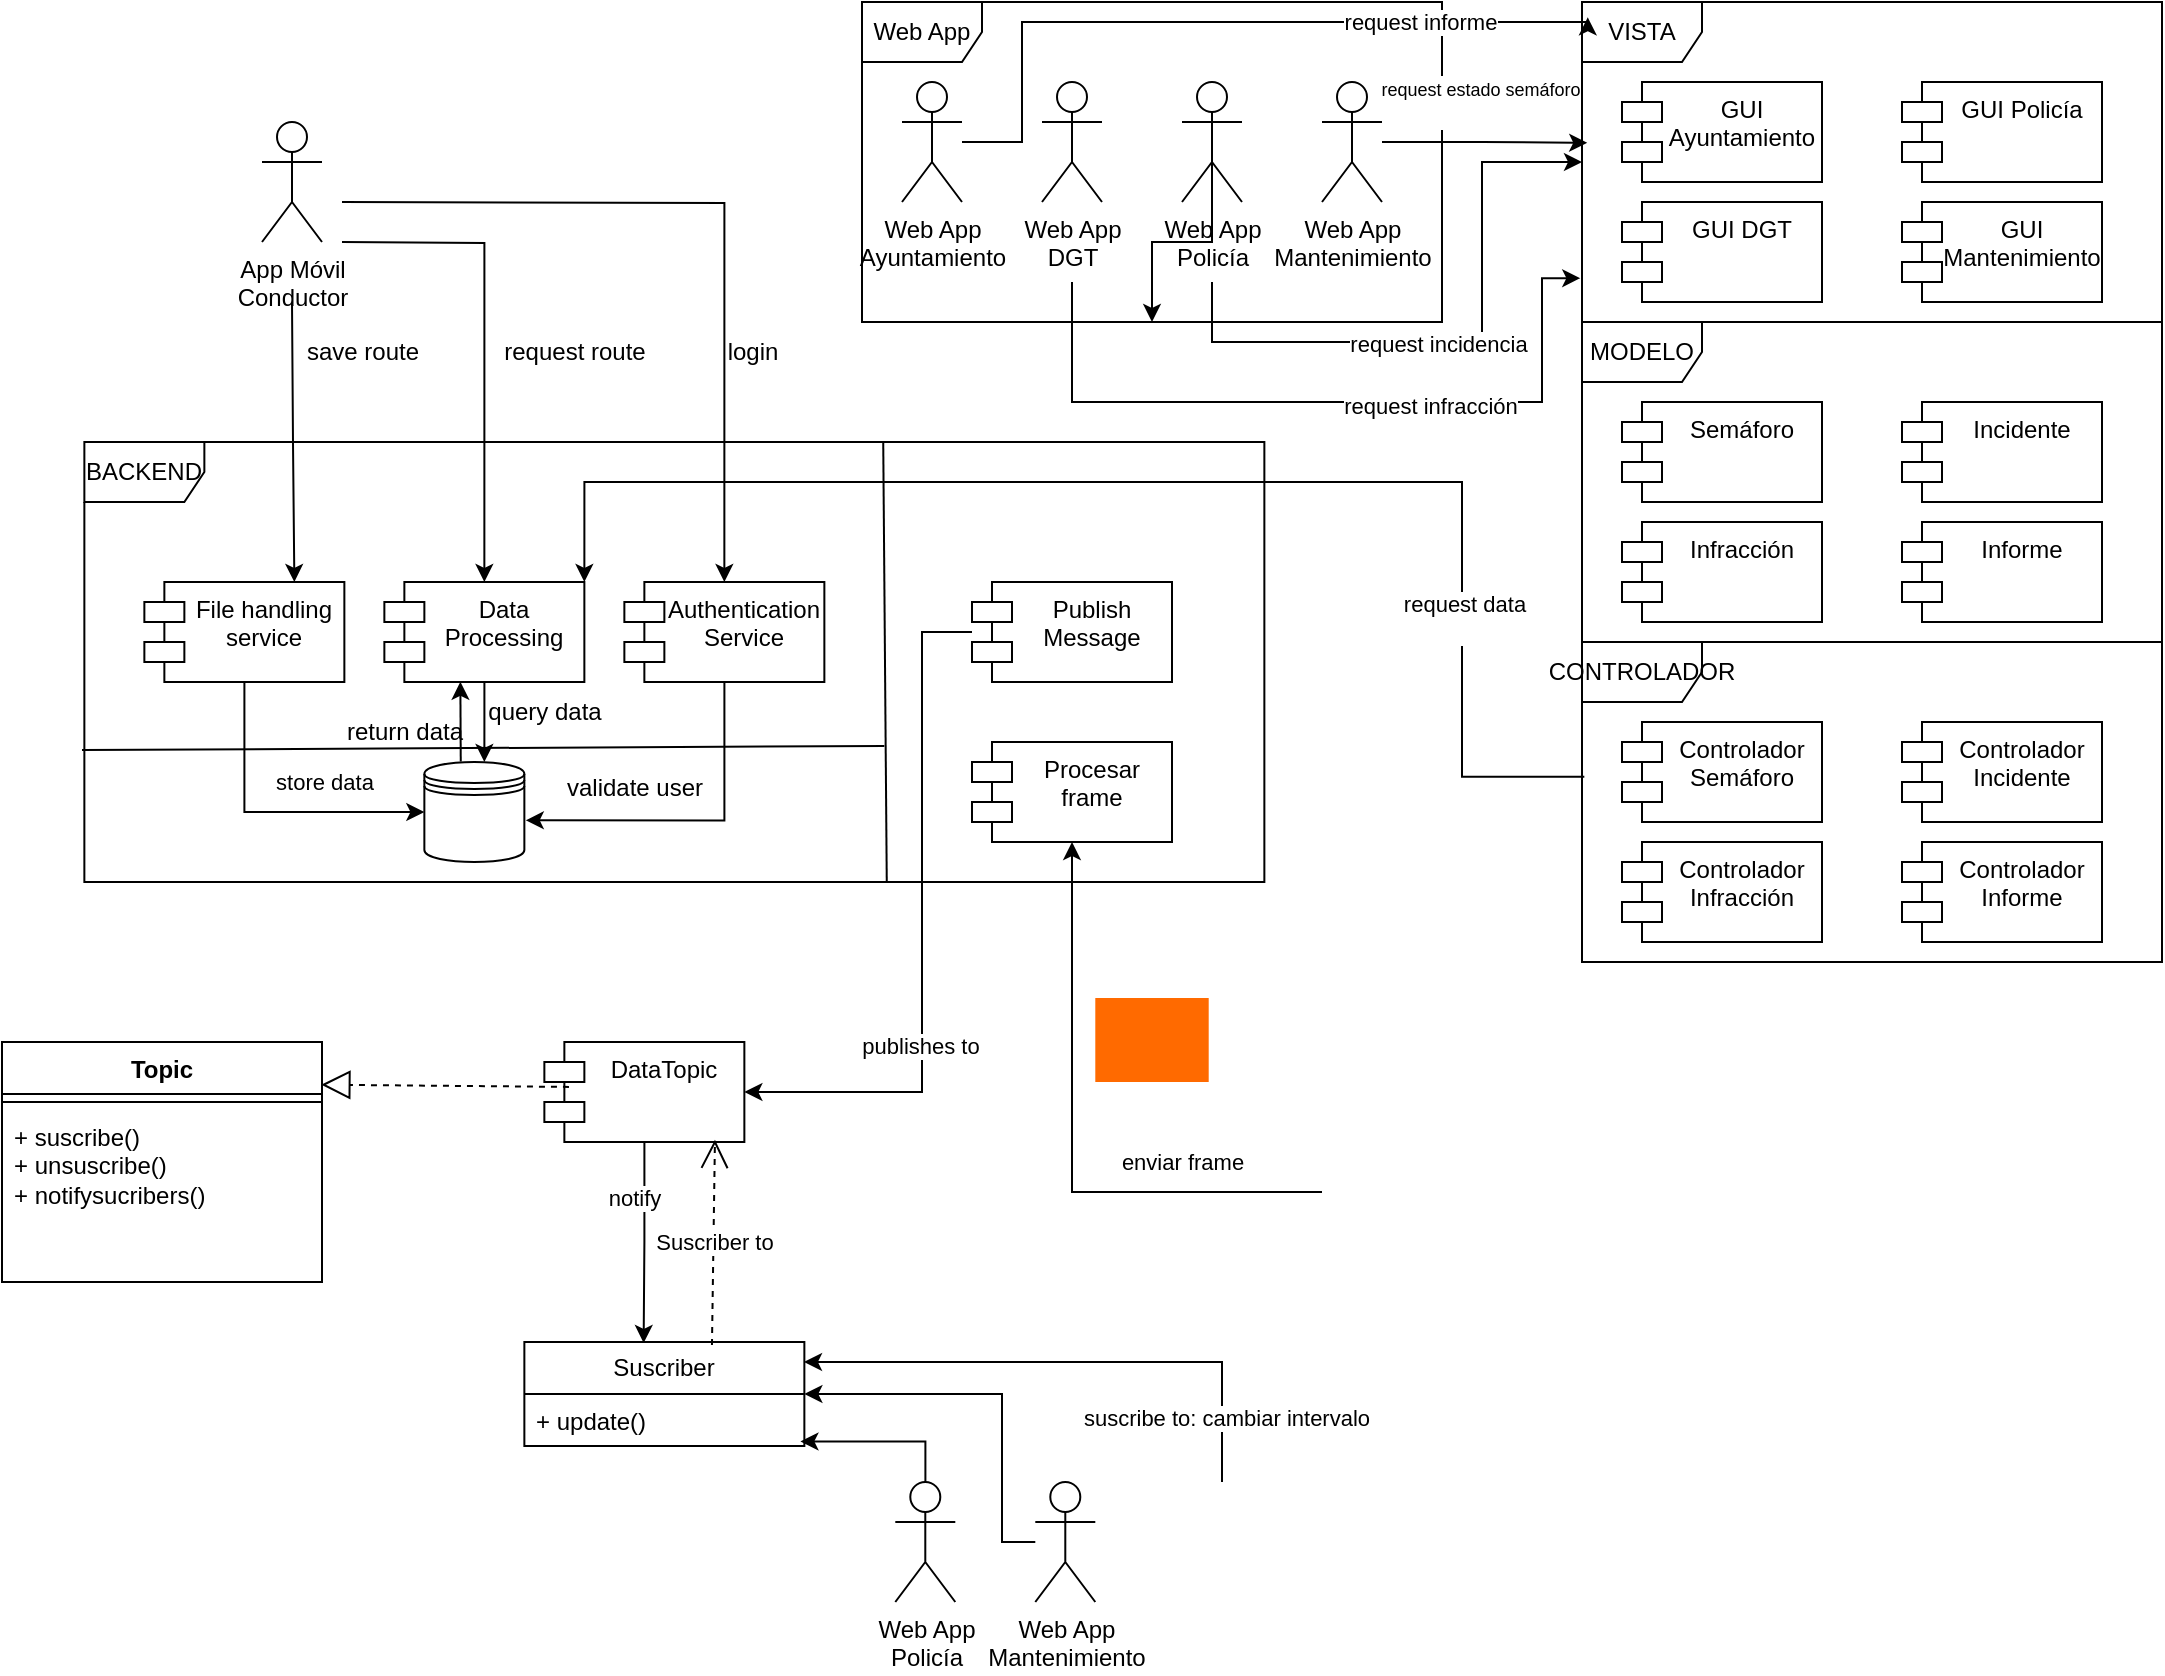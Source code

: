 <mxfile version="26.2.9">
  <diagram name="Página-1" id="xqnQGdiAoh6P3Rl2byHS">
    <mxGraphModel dx="1491" dy="804" grid="1" gridSize="10" guides="1" tooltips="1" connect="1" arrows="1" fold="1" page="1" pageScale="1" pageWidth="2339" pageHeight="3300" math="0" shadow="0">
      <root>
        <mxCell id="0" />
        <mxCell id="1" parent="0" />
        <mxCell id="4wHlZmgcgwCyxtwzYmkr-24" value="" style="edgeStyle=orthogonalEdgeStyle;rounded=0;orthogonalLoop=1;jettySize=auto;html=1;entryX=0.75;entryY=0;entryDx=0;entryDy=0;" edge="1" parent="1" target="4wHlZmgcgwCyxtwzYmkr-21">
          <mxGeometry relative="1" as="geometry">
            <mxPoint x="185" y="180" as="sourcePoint" />
          </mxGeometry>
        </mxCell>
        <mxCell id="4wHlZmgcgwCyxtwzYmkr-26" style="edgeStyle=orthogonalEdgeStyle;rounded=0;orthogonalLoop=1;jettySize=auto;html=1;entryX=0.5;entryY=0;entryDx=0;entryDy=0;" edge="1" parent="1" target="4wHlZmgcgwCyxtwzYmkr-22">
          <mxGeometry relative="1" as="geometry">
            <mxPoint x="210" y="130" as="sourcePoint" />
          </mxGeometry>
        </mxCell>
        <mxCell id="4wHlZmgcgwCyxtwzYmkr-1" value="&lt;div&gt;App Móvil&lt;/div&gt;&lt;div&gt;Conductor&lt;/div&gt;" style="shape=umlActor;verticalLabelPosition=bottom;verticalAlign=top;html=1;outlineConnect=0;" vertex="1" parent="1">
          <mxGeometry x="170" y="90" width="30" height="60" as="geometry" />
        </mxCell>
        <mxCell id="4wHlZmgcgwCyxtwzYmkr-2" value="&lt;div&gt;Web App&lt;/div&gt;&lt;div&gt;Mantenimiento&lt;/div&gt;" style="shape=umlActor;verticalLabelPosition=bottom;verticalAlign=top;html=1;outlineConnect=0;" vertex="1" parent="1">
          <mxGeometry x="700" y="70" width="30" height="60" as="geometry" />
        </mxCell>
        <mxCell id="4wHlZmgcgwCyxtwzYmkr-3" value="&lt;div&gt;Web App&lt;/div&gt;&lt;div&gt;DGT&lt;/div&gt;" style="shape=umlActor;verticalLabelPosition=bottom;verticalAlign=top;html=1;outlineConnect=0;" vertex="1" parent="1">
          <mxGeometry x="560" y="70" width="30" height="60" as="geometry" />
        </mxCell>
        <mxCell id="4wHlZmgcgwCyxtwzYmkr-53" style="edgeStyle=orthogonalEdgeStyle;rounded=0;orthogonalLoop=1;jettySize=auto;html=1;" edge="1" parent="1" target="4wHlZmgcgwCyxtwzYmkr-41">
          <mxGeometry relative="1" as="geometry">
            <mxPoint x="645" y="170" as="sourcePoint" />
            <Array as="points">
              <mxPoint x="645" y="200" />
              <mxPoint x="780" y="200" />
              <mxPoint x="780" y="110" />
            </Array>
          </mxGeometry>
        </mxCell>
        <mxCell id="4wHlZmgcgwCyxtwzYmkr-55" value="request incidencia" style="edgeLabel;html=1;align=center;verticalAlign=middle;resizable=0;points=[];" vertex="1" connectable="0" parent="4wHlZmgcgwCyxtwzYmkr-53">
          <mxGeometry x="-0.066" y="-1" relative="1" as="geometry">
            <mxPoint as="offset" />
          </mxGeometry>
        </mxCell>
        <mxCell id="4wHlZmgcgwCyxtwzYmkr-95" style="edgeStyle=orthogonalEdgeStyle;rounded=0;orthogonalLoop=1;jettySize=auto;html=1;exitX=0.5;exitY=0.5;exitDx=0;exitDy=0;exitPerimeter=0;" edge="1" parent="1" source="4wHlZmgcgwCyxtwzYmkr-4" target="4wHlZmgcgwCyxtwzYmkr-17">
          <mxGeometry relative="1" as="geometry" />
        </mxCell>
        <mxCell id="4wHlZmgcgwCyxtwzYmkr-4" value="&lt;div&gt;Web App &lt;br&gt;&lt;/div&gt;&lt;div&gt;Policía&lt;/div&gt;" style="shape=umlActor;verticalLabelPosition=bottom;verticalAlign=top;html=1;outlineConnect=0;" vertex="1" parent="1">
          <mxGeometry x="630" y="70" width="30" height="60" as="geometry" />
        </mxCell>
        <mxCell id="4wHlZmgcgwCyxtwzYmkr-6" value="&lt;div&gt;Web App&lt;/div&gt;&lt;div&gt;Ayuntamiento&lt;/div&gt;" style="shape=umlActor;verticalLabelPosition=bottom;verticalAlign=top;html=1;outlineConnect=0;" vertex="1" parent="1">
          <mxGeometry x="490" y="70" width="30" height="60" as="geometry" />
        </mxCell>
        <mxCell id="4wHlZmgcgwCyxtwzYmkr-12" value="&lt;div&gt;BACKEND&lt;/div&gt;" style="shape=umlFrame;whiteSpace=wrap;html=1;pointerEvents=0;" vertex="1" parent="1">
          <mxGeometry x="81.18" y="250" width="590" height="220" as="geometry" />
        </mxCell>
        <mxCell id="4wHlZmgcgwCyxtwzYmkr-13" value="" style="endArrow=none;html=1;rounded=0;exitX=-0.002;exitY=0.7;exitDx=0;exitDy=0;exitPerimeter=0;" edge="1" parent="1" source="4wHlZmgcgwCyxtwzYmkr-12">
          <mxGeometry width="50" height="50" relative="1" as="geometry">
            <mxPoint x="471.18" y="350" as="sourcePoint" />
            <mxPoint x="481.18" y="402" as="targetPoint" />
          </mxGeometry>
        </mxCell>
        <mxCell id="4wHlZmgcgwCyxtwzYmkr-14" value="" style="endArrow=none;html=1;rounded=0;entryX=0.677;entryY=-0.002;entryDx=0;entryDy=0;entryPerimeter=0;exitX=0.68;exitY=0.998;exitDx=0;exitDy=0;exitPerimeter=0;" edge="1" parent="1" source="4wHlZmgcgwCyxtwzYmkr-12" target="4wHlZmgcgwCyxtwzYmkr-12">
          <mxGeometry width="50" height="50" relative="1" as="geometry">
            <mxPoint x="471.18" y="350" as="sourcePoint" />
            <mxPoint x="521.18" y="300" as="targetPoint" />
          </mxGeometry>
        </mxCell>
        <mxCell id="4wHlZmgcgwCyxtwzYmkr-15" value="" style="shape=datastore;whiteSpace=wrap;html=1;" vertex="1" parent="1">
          <mxGeometry x="251.18" y="410" width="50" height="50" as="geometry" />
        </mxCell>
        <mxCell id="4wHlZmgcgwCyxtwzYmkr-17" value="&lt;div&gt;Web App&lt;/div&gt;" style="shape=umlFrame;whiteSpace=wrap;html=1;pointerEvents=0;" vertex="1" parent="1">
          <mxGeometry x="470" y="30" width="290" height="160" as="geometry" />
        </mxCell>
        <mxCell id="4wHlZmgcgwCyxtwzYmkr-20" value="Data Processing" style="shape=module;align=left;spacingLeft=20;align=center;verticalAlign=top;whiteSpace=wrap;html=1;" vertex="1" parent="1">
          <mxGeometry x="231.18" y="320" width="100" height="50" as="geometry" />
        </mxCell>
        <mxCell id="4wHlZmgcgwCyxtwzYmkr-32" style="edgeStyle=orthogonalEdgeStyle;rounded=0;orthogonalLoop=1;jettySize=auto;html=1;entryX=0;entryY=0.5;entryDx=0;entryDy=0;" edge="1" parent="1" source="4wHlZmgcgwCyxtwzYmkr-21" target="4wHlZmgcgwCyxtwzYmkr-15">
          <mxGeometry relative="1" as="geometry">
            <Array as="points">
              <mxPoint x="161.18" y="435" />
            </Array>
          </mxGeometry>
        </mxCell>
        <mxCell id="4wHlZmgcgwCyxtwzYmkr-33" value="store data" style="edgeLabel;html=1;align=center;verticalAlign=middle;resizable=0;points=[];" vertex="1" connectable="0" parent="4wHlZmgcgwCyxtwzYmkr-32">
          <mxGeometry x="0.032" relative="1" as="geometry">
            <mxPoint x="25" y="-15" as="offset" />
          </mxGeometry>
        </mxCell>
        <mxCell id="4wHlZmgcgwCyxtwzYmkr-21" value="File handling service" style="shape=module;align=left;spacingLeft=20;align=center;verticalAlign=top;whiteSpace=wrap;html=1;" vertex="1" parent="1">
          <mxGeometry x="111.18" y="320" width="100" height="50" as="geometry" />
        </mxCell>
        <mxCell id="4wHlZmgcgwCyxtwzYmkr-22" value="&lt;div&gt;Authentication&lt;/div&gt;&lt;div&gt;Service&lt;/div&gt;" style="shape=module;align=left;spacingLeft=20;align=center;verticalAlign=top;whiteSpace=wrap;html=1;" vertex="1" parent="1">
          <mxGeometry x="351.18" y="320" width="100" height="50" as="geometry" />
        </mxCell>
        <mxCell id="4wHlZmgcgwCyxtwzYmkr-25" style="edgeStyle=orthogonalEdgeStyle;rounded=0;orthogonalLoop=1;jettySize=auto;html=1;entryX=0.5;entryY=0;entryDx=0;entryDy=0;" edge="1" parent="1" target="4wHlZmgcgwCyxtwzYmkr-20">
          <mxGeometry relative="1" as="geometry">
            <mxPoint x="210" y="150" as="sourcePoint" />
            <mxPoint x="320" y="290" as="targetPoint" />
          </mxGeometry>
        </mxCell>
        <mxCell id="4wHlZmgcgwCyxtwzYmkr-29" value="request route" style="text;html=1;align=center;verticalAlign=middle;resizable=0;points=[];autosize=1;strokeColor=none;fillColor=none;" vertex="1" parent="1">
          <mxGeometry x="281.18" y="190" width="90" height="30" as="geometry" />
        </mxCell>
        <mxCell id="4wHlZmgcgwCyxtwzYmkr-30" value="save route" style="text;html=1;align=center;verticalAlign=middle;resizable=0;points=[];autosize=1;strokeColor=none;fillColor=none;" vertex="1" parent="1">
          <mxGeometry x="180" y="190" width="80" height="30" as="geometry" />
        </mxCell>
        <mxCell id="4wHlZmgcgwCyxtwzYmkr-31" value="login" style="text;html=1;align=center;verticalAlign=middle;resizable=0;points=[];autosize=1;strokeColor=none;fillColor=none;" vertex="1" parent="1">
          <mxGeometry x="390" y="190" width="50" height="30" as="geometry" />
        </mxCell>
        <mxCell id="4wHlZmgcgwCyxtwzYmkr-34" style="edgeStyle=orthogonalEdgeStyle;rounded=0;orthogonalLoop=1;jettySize=auto;html=1;" edge="1" parent="1" source="4wHlZmgcgwCyxtwzYmkr-20">
          <mxGeometry relative="1" as="geometry">
            <mxPoint x="281.18" y="410" as="targetPoint" />
          </mxGeometry>
        </mxCell>
        <mxCell id="4wHlZmgcgwCyxtwzYmkr-35" value="query data" style="text;html=1;align=center;verticalAlign=middle;resizable=0;points=[];autosize=1;strokeColor=none;fillColor=none;" vertex="1" parent="1">
          <mxGeometry x="271.18" y="370" width="80" height="30" as="geometry" />
        </mxCell>
        <mxCell id="4wHlZmgcgwCyxtwzYmkr-36" style="edgeStyle=orthogonalEdgeStyle;rounded=0;orthogonalLoop=1;jettySize=auto;html=1;entryX=0.38;entryY=0.998;entryDx=0;entryDy=0;entryPerimeter=0;exitX=0.364;exitY=-0.005;exitDx=0;exitDy=0;exitPerimeter=0;" edge="1" parent="1" source="4wHlZmgcgwCyxtwzYmkr-15" target="4wHlZmgcgwCyxtwzYmkr-20">
          <mxGeometry relative="1" as="geometry" />
        </mxCell>
        <mxCell id="4wHlZmgcgwCyxtwzYmkr-38" value="return data" style="text;html=1;align=center;verticalAlign=middle;resizable=0;points=[];autosize=1;strokeColor=none;fillColor=none;" vertex="1" parent="1">
          <mxGeometry x="201.18" y="380" width="80" height="30" as="geometry" />
        </mxCell>
        <mxCell id="4wHlZmgcgwCyxtwzYmkr-39" style="edgeStyle=orthogonalEdgeStyle;rounded=0;orthogonalLoop=1;jettySize=auto;html=1;entryX=1.014;entryY=0.583;entryDx=0;entryDy=0;entryPerimeter=0;" edge="1" parent="1" source="4wHlZmgcgwCyxtwzYmkr-22" target="4wHlZmgcgwCyxtwzYmkr-15">
          <mxGeometry relative="1" as="geometry">
            <Array as="points">
              <mxPoint x="401.18" y="439" />
            </Array>
          </mxGeometry>
        </mxCell>
        <mxCell id="4wHlZmgcgwCyxtwzYmkr-40" value="&lt;div&gt;validate user&lt;/div&gt;&lt;div&gt;&lt;br&gt;&lt;/div&gt;" style="text;html=1;align=center;verticalAlign=middle;resizable=0;points=[];autosize=1;strokeColor=none;fillColor=none;" vertex="1" parent="1">
          <mxGeometry x="311.18" y="410" width="90" height="40" as="geometry" />
        </mxCell>
        <mxCell id="4wHlZmgcgwCyxtwzYmkr-41" value="VISTA" style="shape=umlFrame;whiteSpace=wrap;html=1;pointerEvents=0;" vertex="1" parent="1">
          <mxGeometry x="830" y="30" width="290" height="160" as="geometry" />
        </mxCell>
        <mxCell id="4wHlZmgcgwCyxtwzYmkr-42" value="MODELO" style="shape=umlFrame;whiteSpace=wrap;html=1;pointerEvents=0;" vertex="1" parent="1">
          <mxGeometry x="830" y="190" width="290" height="160" as="geometry" />
        </mxCell>
        <mxCell id="4wHlZmgcgwCyxtwzYmkr-50" style="edgeStyle=orthogonalEdgeStyle;rounded=0;orthogonalLoop=1;jettySize=auto;html=1;entryX=1;entryY=0;entryDx=0;entryDy=0;exitX=0.004;exitY=0.421;exitDx=0;exitDy=0;exitPerimeter=0;" edge="1" parent="1" source="4wHlZmgcgwCyxtwzYmkr-43" target="4wHlZmgcgwCyxtwzYmkr-20">
          <mxGeometry relative="1" as="geometry">
            <Array as="points">
              <mxPoint x="770" y="417" />
              <mxPoint x="770" y="270" />
              <mxPoint x="331" y="270" />
            </Array>
          </mxGeometry>
        </mxCell>
        <mxCell id="4wHlZmgcgwCyxtwzYmkr-51" value="&lt;div&gt;request data&lt;/div&gt;&lt;div&gt;&lt;br&gt;&lt;/div&gt;" style="edgeLabel;html=1;align=center;verticalAlign=middle;resizable=0;points=[];" vertex="1" connectable="0" parent="4wHlZmgcgwCyxtwzYmkr-50">
          <mxGeometry x="-0.505" y="-1" relative="1" as="geometry">
            <mxPoint y="32" as="offset" />
          </mxGeometry>
        </mxCell>
        <mxCell id="4wHlZmgcgwCyxtwzYmkr-43" value="CONTROLADOR" style="shape=umlFrame;whiteSpace=wrap;html=1;pointerEvents=0;" vertex="1" parent="1">
          <mxGeometry x="830" y="350" width="290" height="160" as="geometry" />
        </mxCell>
        <mxCell id="4wHlZmgcgwCyxtwzYmkr-44" value="GUI Ayuntamiento" style="shape=module;align=left;spacingLeft=20;align=center;verticalAlign=top;whiteSpace=wrap;html=1;" vertex="1" parent="1">
          <mxGeometry x="850" y="70" width="100" height="50" as="geometry" />
        </mxCell>
        <mxCell id="4wHlZmgcgwCyxtwzYmkr-45" value="GUI Policía" style="shape=module;align=left;spacingLeft=20;align=center;verticalAlign=top;whiteSpace=wrap;html=1;" vertex="1" parent="1">
          <mxGeometry x="990" y="70" width="100" height="50" as="geometry" />
        </mxCell>
        <mxCell id="4wHlZmgcgwCyxtwzYmkr-46" value="GUI DGT" style="shape=module;align=left;spacingLeft=20;align=center;verticalAlign=top;whiteSpace=wrap;html=1;" vertex="1" parent="1">
          <mxGeometry x="850" y="130" width="100" height="50" as="geometry" />
        </mxCell>
        <mxCell id="4wHlZmgcgwCyxtwzYmkr-47" value="&lt;div&gt;GUI Mantenimiento&lt;/div&gt;" style="shape=module;align=left;spacingLeft=20;align=center;verticalAlign=top;whiteSpace=wrap;html=1;" vertex="1" parent="1">
          <mxGeometry x="990" y="130" width="100" height="50" as="geometry" />
        </mxCell>
        <mxCell id="4wHlZmgcgwCyxtwzYmkr-49" style="edgeStyle=orthogonalEdgeStyle;rounded=0;orthogonalLoop=1;jettySize=auto;html=1;entryX=0.009;entryY=0.44;entryDx=0;entryDy=0;entryPerimeter=0;" edge="1" parent="1" source="4wHlZmgcgwCyxtwzYmkr-2" target="4wHlZmgcgwCyxtwzYmkr-41">
          <mxGeometry relative="1" as="geometry" />
        </mxCell>
        <mxCell id="4wHlZmgcgwCyxtwzYmkr-52" value="&lt;div&gt;&lt;font style=&quot;font-size: 9px;&quot;&gt;request estado semáforo&lt;/font&gt;&lt;/div&gt;&lt;div&gt;&lt;font style=&quot;font-size: 9px;&quot;&gt;&lt;br&gt;&lt;/font&gt;&lt;/div&gt;" style="edgeLabel;html=1;align=center;verticalAlign=middle;resizable=0;points=[];" vertex="1" connectable="0" parent="4wHlZmgcgwCyxtwzYmkr-49">
          <mxGeometry x="-0.19" relative="1" as="geometry">
            <mxPoint x="7" y="-20" as="offset" />
          </mxGeometry>
        </mxCell>
        <mxCell id="4wHlZmgcgwCyxtwzYmkr-56" style="edgeStyle=orthogonalEdgeStyle;rounded=0;orthogonalLoop=1;jettySize=auto;html=1;entryX=-0.003;entryY=0.863;entryDx=0;entryDy=0;entryPerimeter=0;" edge="1" parent="1" target="4wHlZmgcgwCyxtwzYmkr-41">
          <mxGeometry relative="1" as="geometry">
            <mxPoint x="575" y="170" as="sourcePoint" />
            <Array as="points">
              <mxPoint x="575" y="230" />
              <mxPoint x="810" y="230" />
              <mxPoint x="810" y="168" />
            </Array>
          </mxGeometry>
        </mxCell>
        <mxCell id="4wHlZmgcgwCyxtwzYmkr-57" value="request infracción" style="edgeLabel;html=1;align=center;verticalAlign=middle;resizable=0;points=[];" vertex="1" connectable="0" parent="4wHlZmgcgwCyxtwzYmkr-56">
          <mxGeometry x="0.269" y="-2" relative="1" as="geometry">
            <mxPoint as="offset" />
          </mxGeometry>
        </mxCell>
        <mxCell id="4wHlZmgcgwCyxtwzYmkr-58" style="edgeStyle=orthogonalEdgeStyle;rounded=0;orthogonalLoop=1;jettySize=auto;html=1;entryX=0.01;entryY=0.048;entryDx=0;entryDy=0;entryPerimeter=0;" edge="1" parent="1" source="4wHlZmgcgwCyxtwzYmkr-6" target="4wHlZmgcgwCyxtwzYmkr-41">
          <mxGeometry relative="1" as="geometry">
            <Array as="points">
              <mxPoint x="550" y="100" />
              <mxPoint x="550" y="40" />
              <mxPoint x="833" y="40" />
            </Array>
          </mxGeometry>
        </mxCell>
        <mxCell id="4wHlZmgcgwCyxtwzYmkr-59" value="request informe" style="edgeLabel;html=1;align=center;verticalAlign=middle;resizable=0;points=[];" vertex="1" connectable="0" parent="4wHlZmgcgwCyxtwzYmkr-58">
          <mxGeometry x="0.54" relative="1" as="geometry">
            <mxPoint as="offset" />
          </mxGeometry>
        </mxCell>
        <mxCell id="4wHlZmgcgwCyxtwzYmkr-60" value="Semáforo" style="shape=module;align=left;spacingLeft=20;align=center;verticalAlign=top;whiteSpace=wrap;html=1;" vertex="1" parent="1">
          <mxGeometry x="850" y="230" width="100" height="50" as="geometry" />
        </mxCell>
        <mxCell id="4wHlZmgcgwCyxtwzYmkr-61" value="Incidente" style="shape=module;align=left;spacingLeft=20;align=center;verticalAlign=top;whiteSpace=wrap;html=1;" vertex="1" parent="1">
          <mxGeometry x="990" y="230" width="100" height="50" as="geometry" />
        </mxCell>
        <mxCell id="4wHlZmgcgwCyxtwzYmkr-62" value="Infracción" style="shape=module;align=left;spacingLeft=20;align=center;verticalAlign=top;whiteSpace=wrap;html=1;" vertex="1" parent="1">
          <mxGeometry x="850" y="290" width="100" height="50" as="geometry" />
        </mxCell>
        <mxCell id="4wHlZmgcgwCyxtwzYmkr-63" value="Informe" style="shape=module;align=left;spacingLeft=20;align=center;verticalAlign=top;whiteSpace=wrap;html=1;" vertex="1" parent="1">
          <mxGeometry x="990" y="290" width="100" height="50" as="geometry" />
        </mxCell>
        <mxCell id="4wHlZmgcgwCyxtwzYmkr-64" value="&lt;div&gt;Controlador&lt;/div&gt;&lt;div&gt;Semáforo&lt;/div&gt;" style="shape=module;align=left;spacingLeft=20;align=center;verticalAlign=top;whiteSpace=wrap;html=1;" vertex="1" parent="1">
          <mxGeometry x="850" y="390" width="100" height="50" as="geometry" />
        </mxCell>
        <mxCell id="4wHlZmgcgwCyxtwzYmkr-65" value="&lt;div&gt;Controlador&lt;/div&gt;&lt;div&gt;Incidente&lt;/div&gt;" style="shape=module;align=left;spacingLeft=20;align=center;verticalAlign=top;whiteSpace=wrap;html=1;" vertex="1" parent="1">
          <mxGeometry x="990" y="390" width="100" height="50" as="geometry" />
        </mxCell>
        <mxCell id="4wHlZmgcgwCyxtwzYmkr-66" value="Controlador&lt;div&gt;Infracción&lt;/div&gt;" style="shape=module;align=left;spacingLeft=20;align=center;verticalAlign=top;whiteSpace=wrap;html=1;" vertex="1" parent="1">
          <mxGeometry x="850" y="450" width="100" height="50" as="geometry" />
        </mxCell>
        <mxCell id="4wHlZmgcgwCyxtwzYmkr-67" value="&lt;div&gt;Controlador&lt;/div&gt;&lt;div&gt;Informe&lt;/div&gt;" style="shape=module;align=left;spacingLeft=20;align=center;verticalAlign=top;whiteSpace=wrap;html=1;" vertex="1" parent="1">
          <mxGeometry x="990" y="450" width="100" height="50" as="geometry" />
        </mxCell>
        <mxCell id="4wHlZmgcgwCyxtwzYmkr-72" style="edgeStyle=orthogonalEdgeStyle;rounded=0;orthogonalLoop=1;jettySize=auto;html=1;" edge="1" parent="1" source="4wHlZmgcgwCyxtwzYmkr-68" target="4wHlZmgcgwCyxtwzYmkr-71">
          <mxGeometry relative="1" as="geometry" />
        </mxCell>
        <mxCell id="4wHlZmgcgwCyxtwzYmkr-74" value="enviar frame" style="edgeLabel;html=1;align=center;verticalAlign=middle;resizable=0;points=[];" vertex="1" connectable="0" parent="4wHlZmgcgwCyxtwzYmkr-72">
          <mxGeometry x="-0.458" y="-3" relative="1" as="geometry">
            <mxPoint x="11" y="-12" as="offset" />
          </mxGeometry>
        </mxCell>
        <mxCell id="4wHlZmgcgwCyxtwzYmkr-68" value="" style="shape=image;html=1;verticalAlign=top;verticalLabelPosition=bottom;labelBackgroundColor=#ffffff;imageAspect=0;aspect=fixed;image=https://cdn1.iconfinder.com/data/icons/DarkGlass_Reworked/128x128/apps/daemons.png" vertex="1" parent="1">
          <mxGeometry x="700" y="570" width="110" height="110" as="geometry" />
        </mxCell>
        <mxCell id="4wHlZmgcgwCyxtwzYmkr-71" value="Procesar frame" style="shape=module;align=left;spacingLeft=20;align=center;verticalAlign=top;whiteSpace=wrap;html=1;" vertex="1" parent="1">
          <mxGeometry x="525" y="400" width="100" height="50" as="geometry" />
        </mxCell>
        <mxCell id="4wHlZmgcgwCyxtwzYmkr-73" value="" style="points=[];aspect=fixed;html=1;align=center;shadow=0;dashed=0;fillColor=#FF6A00;strokeColor=none;shape=mxgraph.alibaba_cloud.kafka;" vertex="1" parent="1">
          <mxGeometry x="586.65" y="528" width="56.7" height="42" as="geometry" />
        </mxCell>
        <mxCell id="4wHlZmgcgwCyxtwzYmkr-77" value="DataTopic" style="shape=module;align=left;spacingLeft=20;align=center;verticalAlign=top;whiteSpace=wrap;html=1;" vertex="1" parent="1">
          <mxGeometry x="311.18" y="550" width="100" height="50" as="geometry" />
        </mxCell>
        <mxCell id="4wHlZmgcgwCyxtwzYmkr-79" style="edgeStyle=orthogonalEdgeStyle;rounded=0;orthogonalLoop=1;jettySize=auto;html=1;entryX=1;entryY=0.5;entryDx=0;entryDy=0;" edge="1" parent="1" source="4wHlZmgcgwCyxtwzYmkr-78" target="4wHlZmgcgwCyxtwzYmkr-77">
          <mxGeometry relative="1" as="geometry">
            <Array as="points">
              <mxPoint x="500" y="345" />
              <mxPoint x="500" y="575" />
            </Array>
          </mxGeometry>
        </mxCell>
        <mxCell id="4wHlZmgcgwCyxtwzYmkr-80" value="publishes to" style="edgeLabel;html=1;align=center;verticalAlign=middle;resizable=0;points=[];" vertex="1" connectable="0" parent="4wHlZmgcgwCyxtwzYmkr-79">
          <mxGeometry x="0.348" y="-1" relative="1" as="geometry">
            <mxPoint as="offset" />
          </mxGeometry>
        </mxCell>
        <mxCell id="4wHlZmgcgwCyxtwzYmkr-78" value="Publish Message" style="shape=module;align=left;spacingLeft=20;align=center;verticalAlign=top;whiteSpace=wrap;html=1;" vertex="1" parent="1">
          <mxGeometry x="525" y="320" width="100" height="50" as="geometry" />
        </mxCell>
        <mxCell id="4wHlZmgcgwCyxtwzYmkr-82" value="Topic" style="swimlane;fontStyle=1;align=center;verticalAlign=top;childLayout=stackLayout;horizontal=1;startSize=26;horizontalStack=0;resizeParent=1;resizeParentMax=0;resizeLast=0;collapsible=1;marginBottom=0;whiteSpace=wrap;html=1;" vertex="1" parent="1">
          <mxGeometry x="40" y="550" width="160" height="120" as="geometry" />
        </mxCell>
        <mxCell id="4wHlZmgcgwCyxtwzYmkr-84" value="" style="line;strokeWidth=1;fillColor=none;align=left;verticalAlign=middle;spacingTop=-1;spacingLeft=3;spacingRight=3;rotatable=0;labelPosition=right;points=[];portConstraint=eastwest;strokeColor=inherit;" vertex="1" parent="4wHlZmgcgwCyxtwzYmkr-82">
          <mxGeometry y="26" width="160" height="8" as="geometry" />
        </mxCell>
        <mxCell id="4wHlZmgcgwCyxtwzYmkr-85" value="&lt;div&gt;+ suscribe()&lt;/div&gt;&lt;div&gt;+ unsuscribe()&lt;/div&gt;&lt;div&gt;+ notifysucribers()&lt;/div&gt;" style="text;strokeColor=none;fillColor=none;align=left;verticalAlign=top;spacingLeft=4;spacingRight=4;overflow=hidden;rotatable=0;points=[[0,0.5],[1,0.5]];portConstraint=eastwest;whiteSpace=wrap;html=1;" vertex="1" parent="4wHlZmgcgwCyxtwzYmkr-82">
          <mxGeometry y="34" width="160" height="86" as="geometry" />
        </mxCell>
        <mxCell id="4wHlZmgcgwCyxtwzYmkr-87" value="" style="endArrow=block;dashed=1;endFill=0;endSize=12;html=1;rounded=0;exitX=0.123;exitY=0.449;exitDx=0;exitDy=0;exitPerimeter=0;entryX=0.998;entryY=0.178;entryDx=0;entryDy=0;entryPerimeter=0;" edge="1" parent="1" source="4wHlZmgcgwCyxtwzYmkr-77" target="4wHlZmgcgwCyxtwzYmkr-82">
          <mxGeometry width="160" relative="1" as="geometry">
            <mxPoint x="630" y="430" as="sourcePoint" />
            <mxPoint x="210" y="571" as="targetPoint" />
          </mxGeometry>
        </mxCell>
        <mxCell id="4wHlZmgcgwCyxtwzYmkr-88" value="Suscriber" style="swimlane;fontStyle=0;childLayout=stackLayout;horizontal=1;startSize=26;fillColor=none;horizontalStack=0;resizeParent=1;resizeParentMax=0;resizeLast=0;collapsible=1;marginBottom=0;whiteSpace=wrap;html=1;" vertex="1" parent="1">
          <mxGeometry x="301.18" y="700" width="140" height="52" as="geometry" />
        </mxCell>
        <mxCell id="4wHlZmgcgwCyxtwzYmkr-89" value="+ update()" style="text;strokeColor=none;fillColor=none;align=left;verticalAlign=top;spacingLeft=4;spacingRight=4;overflow=hidden;rotatable=0;points=[[0,0.5],[1,0.5]];portConstraint=eastwest;whiteSpace=wrap;html=1;" vertex="1" parent="4wHlZmgcgwCyxtwzYmkr-88">
          <mxGeometry y="26" width="140" height="26" as="geometry" />
        </mxCell>
        <mxCell id="4wHlZmgcgwCyxtwzYmkr-92" style="edgeStyle=orthogonalEdgeStyle;rounded=0;orthogonalLoop=1;jettySize=auto;html=1;entryX=0.426;entryY=0.009;entryDx=0;entryDy=0;entryPerimeter=0;" edge="1" parent="1" source="4wHlZmgcgwCyxtwzYmkr-77" target="4wHlZmgcgwCyxtwzYmkr-88">
          <mxGeometry relative="1" as="geometry" />
        </mxCell>
        <mxCell id="4wHlZmgcgwCyxtwzYmkr-93" value="notify" style="edgeLabel;html=1;align=center;verticalAlign=middle;resizable=0;points=[];" vertex="1" connectable="0" parent="4wHlZmgcgwCyxtwzYmkr-92">
          <mxGeometry x="-0.081" y="-5" relative="1" as="geometry">
            <mxPoint y="-19" as="offset" />
          </mxGeometry>
        </mxCell>
        <mxCell id="4wHlZmgcgwCyxtwzYmkr-94" value="Suscriber to" style="endArrow=open;endSize=12;dashed=1;html=1;rounded=0;exitX=0.67;exitY=0.029;exitDx=0;exitDy=0;entryX=0.853;entryY=0.978;entryDx=0;entryDy=0;entryPerimeter=0;exitPerimeter=0;" edge="1" parent="1" source="4wHlZmgcgwCyxtwzYmkr-88" target="4wHlZmgcgwCyxtwzYmkr-77">
          <mxGeometry width="160" relative="1" as="geometry">
            <mxPoint x="630" y="430" as="sourcePoint" />
            <mxPoint x="790" y="430" as="targetPoint" />
          </mxGeometry>
        </mxCell>
        <mxCell id="4wHlZmgcgwCyxtwzYmkr-101" style="edgeStyle=orthogonalEdgeStyle;rounded=0;orthogonalLoop=1;jettySize=auto;html=1;entryX=1;entryY=0.5;entryDx=0;entryDy=0;" edge="1" parent="1" source="4wHlZmgcgwCyxtwzYmkr-96" target="4wHlZmgcgwCyxtwzYmkr-88">
          <mxGeometry relative="1" as="geometry">
            <Array as="points">
              <mxPoint x="540" y="800" />
              <mxPoint x="540" y="726" />
            </Array>
          </mxGeometry>
        </mxCell>
        <mxCell id="4wHlZmgcgwCyxtwzYmkr-96" value="&lt;div&gt;Web App&lt;/div&gt;&lt;div&gt;Mantenimiento&lt;/div&gt;" style="shape=umlActor;verticalLabelPosition=bottom;verticalAlign=top;html=1;outlineConnect=0;" vertex="1" parent="1">
          <mxGeometry x="556.65" y="770" width="30" height="60" as="geometry" />
        </mxCell>
        <mxCell id="4wHlZmgcgwCyxtwzYmkr-97" value="&lt;div&gt;Web App &lt;br&gt;&lt;/div&gt;&lt;div&gt;Policía&lt;/div&gt;" style="shape=umlActor;verticalLabelPosition=bottom;verticalAlign=top;html=1;outlineConnect=0;" vertex="1" parent="1">
          <mxGeometry x="486.65" y="770" width="30" height="60" as="geometry" />
        </mxCell>
        <mxCell id="4wHlZmgcgwCyxtwzYmkr-102" style="edgeStyle=orthogonalEdgeStyle;rounded=0;orthogonalLoop=1;jettySize=auto;html=1;" edge="1" parent="1" source="4wHlZmgcgwCyxtwzYmkr-98">
          <mxGeometry relative="1" as="geometry">
            <mxPoint x="441" y="710" as="targetPoint" />
            <Array as="points">
              <mxPoint x="650" y="710" />
              <mxPoint x="441" y="710" />
            </Array>
          </mxGeometry>
        </mxCell>
        <mxCell id="4wHlZmgcgwCyxtwzYmkr-103" value="suscribe to: cambiar intervalo" style="edgeLabel;html=1;align=center;verticalAlign=middle;resizable=0;points=[];" vertex="1" connectable="0" parent="4wHlZmgcgwCyxtwzYmkr-102">
          <mxGeometry x="-0.758" y="-2" relative="1" as="geometry">
            <mxPoint as="offset" />
          </mxGeometry>
        </mxCell>
        <mxCell id="4wHlZmgcgwCyxtwzYmkr-98" value="" style="shape=image;html=1;verticalAlign=top;verticalLabelPosition=bottom;labelBackgroundColor=#ffffff;imageAspect=0;aspect=fixed;image=https://cdn1.iconfinder.com/data/icons/DarkGlass_Reworked/128x128/apps/daemons.png" vertex="1" parent="1">
          <mxGeometry x="620" y="770" width="70" height="70" as="geometry" />
        </mxCell>
        <mxCell id="4wHlZmgcgwCyxtwzYmkr-99" style="edgeStyle=orthogonalEdgeStyle;rounded=0;orthogonalLoop=1;jettySize=auto;html=1;entryX=0.986;entryY=0.912;entryDx=0;entryDy=0;entryPerimeter=0;" edge="1" parent="1" source="4wHlZmgcgwCyxtwzYmkr-97" target="4wHlZmgcgwCyxtwzYmkr-89">
          <mxGeometry relative="1" as="geometry" />
        </mxCell>
      </root>
    </mxGraphModel>
  </diagram>
</mxfile>
